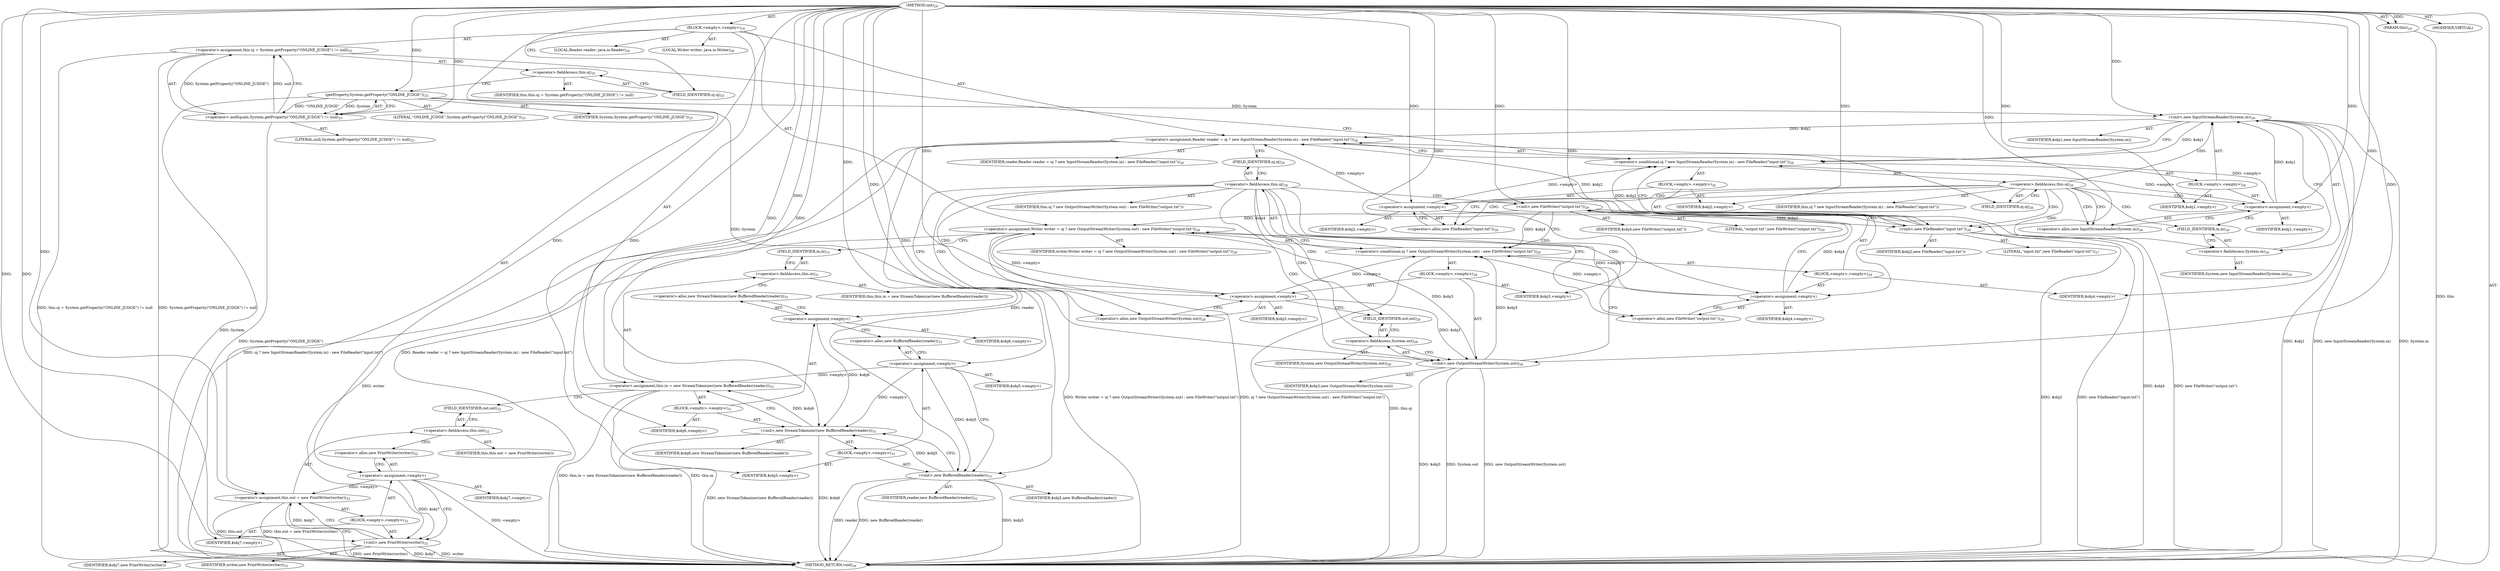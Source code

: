digraph "init" {  
"44" [label = <(METHOD,init)<SUB>24</SUB>> ]
"45" [label = <(PARAM,this)<SUB>24</SUB>> ]
"46" [label = <(BLOCK,&lt;empty&gt;,&lt;empty&gt;)<SUB>24</SUB>> ]
"47" [label = <(&lt;operator&gt;.assignment,this.oj = System.getProperty(&quot;ONLINE_JUDGE&quot;) != null)<SUB>25</SUB>> ]
"48" [label = <(&lt;operator&gt;.fieldAccess,this.oj)<SUB>25</SUB>> ]
"49" [label = <(IDENTIFIER,this,this.oj = System.getProperty(&quot;ONLINE_JUDGE&quot;) != null)> ]
"50" [label = <(FIELD_IDENTIFIER,oj,oj)<SUB>25</SUB>> ]
"51" [label = <(&lt;operator&gt;.notEquals,System.getProperty(&quot;ONLINE_JUDGE&quot;) != null)<SUB>25</SUB>> ]
"52" [label = <(getProperty,System.getProperty(&quot;ONLINE_JUDGE&quot;))<SUB>25</SUB>> ]
"53" [label = <(IDENTIFIER,System,System.getProperty(&quot;ONLINE_JUDGE&quot;))<SUB>25</SUB>> ]
"54" [label = <(LITERAL,&quot;ONLINE_JUDGE&quot;,System.getProperty(&quot;ONLINE_JUDGE&quot;))<SUB>25</SUB>> ]
"55" [label = <(LITERAL,null,System.getProperty(&quot;ONLINE_JUDGE&quot;) != null)<SUB>25</SUB>> ]
"56" [label = <(LOCAL,Reader reader: java.io.Reader)<SUB>26</SUB>> ]
"57" [label = <(&lt;operator&gt;.assignment,Reader reader = oj ? new InputStreamReader(System.in) : new FileReader(&quot;input.txt&quot;))<SUB>26</SUB>> ]
"58" [label = <(IDENTIFIER,reader,Reader reader = oj ? new InputStreamReader(System.in) : new FileReader(&quot;input.txt&quot;))<SUB>26</SUB>> ]
"59" [label = <(&lt;operator&gt;.conditional,oj ? new InputStreamReader(System.in) : new FileReader(&quot;input.txt&quot;))<SUB>26</SUB>> ]
"60" [label = <(&lt;operator&gt;.fieldAccess,this.oj)<SUB>26</SUB>> ]
"61" [label = <(IDENTIFIER,this,oj ? new InputStreamReader(System.in) : new FileReader(&quot;input.txt&quot;))> ]
"62" [label = <(FIELD_IDENTIFIER,oj,oj)<SUB>26</SUB>> ]
"63" [label = <(BLOCK,&lt;empty&gt;,&lt;empty&gt;)<SUB>26</SUB>> ]
"64" [label = <(&lt;operator&gt;.assignment,&lt;empty&gt;)> ]
"65" [label = <(IDENTIFIER,$obj1,&lt;empty&gt;)> ]
"66" [label = <(&lt;operator&gt;.alloc,new InputStreamReader(System.in))<SUB>26</SUB>> ]
"67" [label = <(&lt;init&gt;,new InputStreamReader(System.in))<SUB>26</SUB>> ]
"68" [label = <(IDENTIFIER,$obj1,new InputStreamReader(System.in))> ]
"69" [label = <(&lt;operator&gt;.fieldAccess,System.in)<SUB>26</SUB>> ]
"70" [label = <(IDENTIFIER,System,new InputStreamReader(System.in))<SUB>26</SUB>> ]
"71" [label = <(FIELD_IDENTIFIER,in,in)<SUB>26</SUB>> ]
"72" [label = <(IDENTIFIER,$obj1,&lt;empty&gt;)> ]
"73" [label = <(BLOCK,&lt;empty&gt;,&lt;empty&gt;)<SUB>26</SUB>> ]
"74" [label = <(&lt;operator&gt;.assignment,&lt;empty&gt;)> ]
"75" [label = <(IDENTIFIER,$obj2,&lt;empty&gt;)> ]
"76" [label = <(&lt;operator&gt;.alloc,new FileReader(&quot;input.txt&quot;))<SUB>26</SUB>> ]
"77" [label = <(&lt;init&gt;,new FileReader(&quot;input.txt&quot;))<SUB>26</SUB>> ]
"78" [label = <(IDENTIFIER,$obj2,new FileReader(&quot;input.txt&quot;))> ]
"79" [label = <(LITERAL,&quot;input.txt&quot;,new FileReader(&quot;input.txt&quot;))<SUB>27</SUB>> ]
"80" [label = <(IDENTIFIER,$obj2,&lt;empty&gt;)> ]
"81" [label = <(LOCAL,Writer writer: java.io.Writer)<SUB>28</SUB>> ]
"82" [label = <(&lt;operator&gt;.assignment,Writer writer = oj ? new OutputStreamWriter(System.out) : new FileWriter(&quot;output.txt&quot;))<SUB>28</SUB>> ]
"83" [label = <(IDENTIFIER,writer,Writer writer = oj ? new OutputStreamWriter(System.out) : new FileWriter(&quot;output.txt&quot;))<SUB>28</SUB>> ]
"84" [label = <(&lt;operator&gt;.conditional,oj ? new OutputStreamWriter(System.out) : new FileWriter(&quot;output.txt&quot;))<SUB>28</SUB>> ]
"85" [label = <(&lt;operator&gt;.fieldAccess,this.oj)<SUB>28</SUB>> ]
"86" [label = <(IDENTIFIER,this,oj ? new OutputStreamWriter(System.out) : new FileWriter(&quot;output.txt&quot;))> ]
"87" [label = <(FIELD_IDENTIFIER,oj,oj)<SUB>28</SUB>> ]
"88" [label = <(BLOCK,&lt;empty&gt;,&lt;empty&gt;)<SUB>28</SUB>> ]
"89" [label = <(&lt;operator&gt;.assignment,&lt;empty&gt;)> ]
"90" [label = <(IDENTIFIER,$obj3,&lt;empty&gt;)> ]
"91" [label = <(&lt;operator&gt;.alloc,new OutputStreamWriter(System.out))<SUB>28</SUB>> ]
"92" [label = <(&lt;init&gt;,new OutputStreamWriter(System.out))<SUB>28</SUB>> ]
"93" [label = <(IDENTIFIER,$obj3,new OutputStreamWriter(System.out))> ]
"94" [label = <(&lt;operator&gt;.fieldAccess,System.out)<SUB>28</SUB>> ]
"95" [label = <(IDENTIFIER,System,new OutputStreamWriter(System.out))<SUB>28</SUB>> ]
"96" [label = <(FIELD_IDENTIFIER,out,out)<SUB>28</SUB>> ]
"97" [label = <(IDENTIFIER,$obj3,&lt;empty&gt;)> ]
"98" [label = <(BLOCK,&lt;empty&gt;,&lt;empty&gt;)<SUB>29</SUB>> ]
"99" [label = <(&lt;operator&gt;.assignment,&lt;empty&gt;)> ]
"100" [label = <(IDENTIFIER,$obj4,&lt;empty&gt;)> ]
"101" [label = <(&lt;operator&gt;.alloc,new FileWriter(&quot;output.txt&quot;))<SUB>29</SUB>> ]
"102" [label = <(&lt;init&gt;,new FileWriter(&quot;output.txt&quot;))<SUB>29</SUB>> ]
"103" [label = <(IDENTIFIER,$obj4,new FileWriter(&quot;output.txt&quot;))> ]
"104" [label = <(LITERAL,&quot;output.txt&quot;,new FileWriter(&quot;output.txt&quot;))<SUB>29</SUB>> ]
"105" [label = <(IDENTIFIER,$obj4,&lt;empty&gt;)> ]
"106" [label = <(&lt;operator&gt;.assignment,this.in = new StreamTokenizer(new BufferedReader(reader)))<SUB>31</SUB>> ]
"107" [label = <(&lt;operator&gt;.fieldAccess,this.in)<SUB>31</SUB>> ]
"108" [label = <(IDENTIFIER,this,this.in = new StreamTokenizer(new BufferedReader(reader)))> ]
"109" [label = <(FIELD_IDENTIFIER,in,in)<SUB>31</SUB>> ]
"110" [label = <(BLOCK,&lt;empty&gt;,&lt;empty&gt;)<SUB>31</SUB>> ]
"111" [label = <(&lt;operator&gt;.assignment,&lt;empty&gt;)> ]
"112" [label = <(IDENTIFIER,$obj6,&lt;empty&gt;)> ]
"113" [label = <(&lt;operator&gt;.alloc,new StreamTokenizer(new BufferedReader(reader)))<SUB>31</SUB>> ]
"114" [label = <(&lt;init&gt;,new StreamTokenizer(new BufferedReader(reader)))<SUB>31</SUB>> ]
"115" [label = <(IDENTIFIER,$obj6,new StreamTokenizer(new BufferedReader(reader)))> ]
"116" [label = <(BLOCK,&lt;empty&gt;,&lt;empty&gt;)<SUB>31</SUB>> ]
"117" [label = <(&lt;operator&gt;.assignment,&lt;empty&gt;)> ]
"118" [label = <(IDENTIFIER,$obj5,&lt;empty&gt;)> ]
"119" [label = <(&lt;operator&gt;.alloc,new BufferedReader(reader))<SUB>31</SUB>> ]
"120" [label = <(&lt;init&gt;,new BufferedReader(reader))<SUB>31</SUB>> ]
"121" [label = <(IDENTIFIER,$obj5,new BufferedReader(reader))> ]
"122" [label = <(IDENTIFIER,reader,new BufferedReader(reader))<SUB>31</SUB>> ]
"123" [label = <(IDENTIFIER,$obj5,&lt;empty&gt;)> ]
"124" [label = <(IDENTIFIER,$obj6,&lt;empty&gt;)> ]
"125" [label = <(&lt;operator&gt;.assignment,this.out = new PrintWriter(writer))<SUB>32</SUB>> ]
"126" [label = <(&lt;operator&gt;.fieldAccess,this.out)<SUB>32</SUB>> ]
"127" [label = <(IDENTIFIER,this,this.out = new PrintWriter(writer))> ]
"128" [label = <(FIELD_IDENTIFIER,out,out)<SUB>32</SUB>> ]
"129" [label = <(BLOCK,&lt;empty&gt;,&lt;empty&gt;)<SUB>32</SUB>> ]
"130" [label = <(&lt;operator&gt;.assignment,&lt;empty&gt;)> ]
"131" [label = <(IDENTIFIER,$obj7,&lt;empty&gt;)> ]
"132" [label = <(&lt;operator&gt;.alloc,new PrintWriter(writer))<SUB>32</SUB>> ]
"133" [label = <(&lt;init&gt;,new PrintWriter(writer))<SUB>32</SUB>> ]
"134" [label = <(IDENTIFIER,$obj7,new PrintWriter(writer))> ]
"135" [label = <(IDENTIFIER,writer,new PrintWriter(writer))<SUB>32</SUB>> ]
"136" [label = <(IDENTIFIER,$obj7,&lt;empty&gt;)> ]
"137" [label = <(MODIFIER,VIRTUAL)> ]
"138" [label = <(METHOD_RETURN,void)<SUB>24</SUB>> ]
  "44" -> "45"  [ label = "AST: "] 
  "44" -> "46"  [ label = "AST: "] 
  "44" -> "137"  [ label = "AST: "] 
  "44" -> "138"  [ label = "AST: "] 
  "46" -> "47"  [ label = "AST: "] 
  "46" -> "56"  [ label = "AST: "] 
  "46" -> "57"  [ label = "AST: "] 
  "46" -> "81"  [ label = "AST: "] 
  "46" -> "82"  [ label = "AST: "] 
  "46" -> "106"  [ label = "AST: "] 
  "46" -> "125"  [ label = "AST: "] 
  "47" -> "48"  [ label = "AST: "] 
  "47" -> "51"  [ label = "AST: "] 
  "48" -> "49"  [ label = "AST: "] 
  "48" -> "50"  [ label = "AST: "] 
  "51" -> "52"  [ label = "AST: "] 
  "51" -> "55"  [ label = "AST: "] 
  "52" -> "53"  [ label = "AST: "] 
  "52" -> "54"  [ label = "AST: "] 
  "57" -> "58"  [ label = "AST: "] 
  "57" -> "59"  [ label = "AST: "] 
  "59" -> "60"  [ label = "AST: "] 
  "59" -> "63"  [ label = "AST: "] 
  "59" -> "73"  [ label = "AST: "] 
  "60" -> "61"  [ label = "AST: "] 
  "60" -> "62"  [ label = "AST: "] 
  "63" -> "64"  [ label = "AST: "] 
  "63" -> "67"  [ label = "AST: "] 
  "63" -> "72"  [ label = "AST: "] 
  "64" -> "65"  [ label = "AST: "] 
  "64" -> "66"  [ label = "AST: "] 
  "67" -> "68"  [ label = "AST: "] 
  "67" -> "69"  [ label = "AST: "] 
  "69" -> "70"  [ label = "AST: "] 
  "69" -> "71"  [ label = "AST: "] 
  "73" -> "74"  [ label = "AST: "] 
  "73" -> "77"  [ label = "AST: "] 
  "73" -> "80"  [ label = "AST: "] 
  "74" -> "75"  [ label = "AST: "] 
  "74" -> "76"  [ label = "AST: "] 
  "77" -> "78"  [ label = "AST: "] 
  "77" -> "79"  [ label = "AST: "] 
  "82" -> "83"  [ label = "AST: "] 
  "82" -> "84"  [ label = "AST: "] 
  "84" -> "85"  [ label = "AST: "] 
  "84" -> "88"  [ label = "AST: "] 
  "84" -> "98"  [ label = "AST: "] 
  "85" -> "86"  [ label = "AST: "] 
  "85" -> "87"  [ label = "AST: "] 
  "88" -> "89"  [ label = "AST: "] 
  "88" -> "92"  [ label = "AST: "] 
  "88" -> "97"  [ label = "AST: "] 
  "89" -> "90"  [ label = "AST: "] 
  "89" -> "91"  [ label = "AST: "] 
  "92" -> "93"  [ label = "AST: "] 
  "92" -> "94"  [ label = "AST: "] 
  "94" -> "95"  [ label = "AST: "] 
  "94" -> "96"  [ label = "AST: "] 
  "98" -> "99"  [ label = "AST: "] 
  "98" -> "102"  [ label = "AST: "] 
  "98" -> "105"  [ label = "AST: "] 
  "99" -> "100"  [ label = "AST: "] 
  "99" -> "101"  [ label = "AST: "] 
  "102" -> "103"  [ label = "AST: "] 
  "102" -> "104"  [ label = "AST: "] 
  "106" -> "107"  [ label = "AST: "] 
  "106" -> "110"  [ label = "AST: "] 
  "107" -> "108"  [ label = "AST: "] 
  "107" -> "109"  [ label = "AST: "] 
  "110" -> "111"  [ label = "AST: "] 
  "110" -> "114"  [ label = "AST: "] 
  "110" -> "124"  [ label = "AST: "] 
  "111" -> "112"  [ label = "AST: "] 
  "111" -> "113"  [ label = "AST: "] 
  "114" -> "115"  [ label = "AST: "] 
  "114" -> "116"  [ label = "AST: "] 
  "116" -> "117"  [ label = "AST: "] 
  "116" -> "120"  [ label = "AST: "] 
  "116" -> "123"  [ label = "AST: "] 
  "117" -> "118"  [ label = "AST: "] 
  "117" -> "119"  [ label = "AST: "] 
  "120" -> "121"  [ label = "AST: "] 
  "120" -> "122"  [ label = "AST: "] 
  "125" -> "126"  [ label = "AST: "] 
  "125" -> "129"  [ label = "AST: "] 
  "126" -> "127"  [ label = "AST: "] 
  "126" -> "128"  [ label = "AST: "] 
  "129" -> "130"  [ label = "AST: "] 
  "129" -> "133"  [ label = "AST: "] 
  "129" -> "136"  [ label = "AST: "] 
  "130" -> "131"  [ label = "AST: "] 
  "130" -> "132"  [ label = "AST: "] 
  "133" -> "134"  [ label = "AST: "] 
  "133" -> "135"  [ label = "AST: "] 
  "47" -> "62"  [ label = "CFG: "] 
  "57" -> "87"  [ label = "CFG: "] 
  "82" -> "109"  [ label = "CFG: "] 
  "106" -> "128"  [ label = "CFG: "] 
  "125" -> "138"  [ label = "CFG: "] 
  "48" -> "52"  [ label = "CFG: "] 
  "51" -> "47"  [ label = "CFG: "] 
  "59" -> "57"  [ label = "CFG: "] 
  "84" -> "82"  [ label = "CFG: "] 
  "107" -> "113"  [ label = "CFG: "] 
  "126" -> "132"  [ label = "CFG: "] 
  "50" -> "48"  [ label = "CFG: "] 
  "52" -> "51"  [ label = "CFG: "] 
  "60" -> "66"  [ label = "CFG: "] 
  "60" -> "76"  [ label = "CFG: "] 
  "85" -> "91"  [ label = "CFG: "] 
  "85" -> "101"  [ label = "CFG: "] 
  "109" -> "107"  [ label = "CFG: "] 
  "111" -> "119"  [ label = "CFG: "] 
  "114" -> "106"  [ label = "CFG: "] 
  "128" -> "126"  [ label = "CFG: "] 
  "130" -> "133"  [ label = "CFG: "] 
  "133" -> "125"  [ label = "CFG: "] 
  "62" -> "60"  [ label = "CFG: "] 
  "64" -> "71"  [ label = "CFG: "] 
  "67" -> "59"  [ label = "CFG: "] 
  "74" -> "77"  [ label = "CFG: "] 
  "77" -> "59"  [ label = "CFG: "] 
  "87" -> "85"  [ label = "CFG: "] 
  "89" -> "96"  [ label = "CFG: "] 
  "92" -> "84"  [ label = "CFG: "] 
  "99" -> "102"  [ label = "CFG: "] 
  "102" -> "84"  [ label = "CFG: "] 
  "113" -> "111"  [ label = "CFG: "] 
  "132" -> "130"  [ label = "CFG: "] 
  "66" -> "64"  [ label = "CFG: "] 
  "69" -> "67"  [ label = "CFG: "] 
  "76" -> "74"  [ label = "CFG: "] 
  "91" -> "89"  [ label = "CFG: "] 
  "94" -> "92"  [ label = "CFG: "] 
  "101" -> "99"  [ label = "CFG: "] 
  "117" -> "120"  [ label = "CFG: "] 
  "120" -> "114"  [ label = "CFG: "] 
  "71" -> "69"  [ label = "CFG: "] 
  "96" -> "94"  [ label = "CFG: "] 
  "119" -> "117"  [ label = "CFG: "] 
  "44" -> "50"  [ label = "CFG: "] 
  "45" -> "138"  [ label = "DDG: this"] 
  "52" -> "138"  [ label = "DDG: System"] 
  "51" -> "138"  [ label = "DDG: System.getProperty(&quot;ONLINE_JUDGE&quot;)"] 
  "47" -> "138"  [ label = "DDG: System.getProperty(&quot;ONLINE_JUDGE&quot;) != null"] 
  "47" -> "138"  [ label = "DDG: this.oj = System.getProperty(&quot;ONLINE_JUDGE&quot;) != null"] 
  "77" -> "138"  [ label = "DDG: $obj2"] 
  "77" -> "138"  [ label = "DDG: new FileReader(&quot;input.txt&quot;)"] 
  "67" -> "138"  [ label = "DDG: $obj1"] 
  "67" -> "138"  [ label = "DDG: System.in"] 
  "67" -> "138"  [ label = "DDG: new InputStreamReader(System.in)"] 
  "57" -> "138"  [ label = "DDG: oj ? new InputStreamReader(System.in) : new FileReader(&quot;input.txt&quot;)"] 
  "57" -> "138"  [ label = "DDG: Reader reader = oj ? new InputStreamReader(System.in) : new FileReader(&quot;input.txt&quot;)"] 
  "84" -> "138"  [ label = "DDG: this.oj"] 
  "102" -> "138"  [ label = "DDG: $obj4"] 
  "102" -> "138"  [ label = "DDG: new FileWriter(&quot;output.txt&quot;)"] 
  "92" -> "138"  [ label = "DDG: $obj3"] 
  "92" -> "138"  [ label = "DDG: System.out"] 
  "92" -> "138"  [ label = "DDG: new OutputStreamWriter(System.out)"] 
  "82" -> "138"  [ label = "DDG: oj ? new OutputStreamWriter(System.out) : new FileWriter(&quot;output.txt&quot;)"] 
  "82" -> "138"  [ label = "DDG: Writer writer = oj ? new OutputStreamWriter(System.out) : new FileWriter(&quot;output.txt&quot;)"] 
  "106" -> "138"  [ label = "DDG: this.in"] 
  "114" -> "138"  [ label = "DDG: $obj6"] 
  "120" -> "138"  [ label = "DDG: $obj5"] 
  "120" -> "138"  [ label = "DDG: reader"] 
  "120" -> "138"  [ label = "DDG: new BufferedReader(reader)"] 
  "114" -> "138"  [ label = "DDG: new StreamTokenizer(new BufferedReader(reader))"] 
  "106" -> "138"  [ label = "DDG: this.in = new StreamTokenizer(new BufferedReader(reader))"] 
  "125" -> "138"  [ label = "DDG: this.out"] 
  "130" -> "138"  [ label = "DDG: &lt;empty&gt;"] 
  "133" -> "138"  [ label = "DDG: $obj7"] 
  "133" -> "138"  [ label = "DDG: writer"] 
  "133" -> "138"  [ label = "DDG: new PrintWriter(writer)"] 
  "125" -> "138"  [ label = "DDG: this.out = new PrintWriter(writer)"] 
  "44" -> "45"  [ label = "DDG: "] 
  "51" -> "47"  [ label = "DDG: System.getProperty(&quot;ONLINE_JUDGE&quot;)"] 
  "51" -> "47"  [ label = "DDG: null"] 
  "74" -> "57"  [ label = "DDG: &lt;empty&gt;"] 
  "64" -> "57"  [ label = "DDG: &lt;empty&gt;"] 
  "67" -> "57"  [ label = "DDG: $obj1"] 
  "77" -> "57"  [ label = "DDG: $obj2"] 
  "99" -> "82"  [ label = "DDG: &lt;empty&gt;"] 
  "89" -> "82"  [ label = "DDG: &lt;empty&gt;"] 
  "92" -> "82"  [ label = "DDG: $obj3"] 
  "102" -> "82"  [ label = "DDG: $obj4"] 
  "117" -> "106"  [ label = "DDG: &lt;empty&gt;"] 
  "114" -> "106"  [ label = "DDG: $obj6"] 
  "44" -> "106"  [ label = "DDG: "] 
  "130" -> "125"  [ label = "DDG: &lt;empty&gt;"] 
  "133" -> "125"  [ label = "DDG: $obj7"] 
  "44" -> "125"  [ label = "DDG: "] 
  "52" -> "51"  [ label = "DDG: System"] 
  "52" -> "51"  [ label = "DDG: &quot;ONLINE_JUDGE&quot;"] 
  "44" -> "51"  [ label = "DDG: "] 
  "74" -> "59"  [ label = "DDG: &lt;empty&gt;"] 
  "64" -> "59"  [ label = "DDG: &lt;empty&gt;"] 
  "67" -> "59"  [ label = "DDG: $obj1"] 
  "77" -> "59"  [ label = "DDG: $obj2"] 
  "99" -> "84"  [ label = "DDG: &lt;empty&gt;"] 
  "89" -> "84"  [ label = "DDG: &lt;empty&gt;"] 
  "92" -> "84"  [ label = "DDG: $obj3"] 
  "102" -> "84"  [ label = "DDG: $obj4"] 
  "44" -> "111"  [ label = "DDG: "] 
  "44" -> "124"  [ label = "DDG: "] 
  "44" -> "130"  [ label = "DDG: "] 
  "44" -> "136"  [ label = "DDG: "] 
  "44" -> "52"  [ label = "DDG: "] 
  "44" -> "64"  [ label = "DDG: "] 
  "44" -> "72"  [ label = "DDG: "] 
  "44" -> "74"  [ label = "DDG: "] 
  "44" -> "80"  [ label = "DDG: "] 
  "44" -> "89"  [ label = "DDG: "] 
  "44" -> "97"  [ label = "DDG: "] 
  "44" -> "99"  [ label = "DDG: "] 
  "44" -> "105"  [ label = "DDG: "] 
  "111" -> "114"  [ label = "DDG: $obj6"] 
  "44" -> "114"  [ label = "DDG: "] 
  "117" -> "114"  [ label = "DDG: &lt;empty&gt;"] 
  "120" -> "114"  [ label = "DDG: $obj5"] 
  "130" -> "133"  [ label = "DDG: $obj7"] 
  "44" -> "133"  [ label = "DDG: "] 
  "82" -> "133"  [ label = "DDG: writer"] 
  "64" -> "67"  [ label = "DDG: $obj1"] 
  "44" -> "67"  [ label = "DDG: "] 
  "52" -> "67"  [ label = "DDG: System"] 
  "74" -> "77"  [ label = "DDG: $obj2"] 
  "44" -> "77"  [ label = "DDG: "] 
  "89" -> "92"  [ label = "DDG: $obj3"] 
  "44" -> "92"  [ label = "DDG: "] 
  "52" -> "92"  [ label = "DDG: System"] 
  "99" -> "102"  [ label = "DDG: $obj4"] 
  "44" -> "102"  [ label = "DDG: "] 
  "44" -> "117"  [ label = "DDG: "] 
  "44" -> "123"  [ label = "DDG: "] 
  "117" -> "120"  [ label = "DDG: $obj5"] 
  "44" -> "120"  [ label = "DDG: "] 
  "57" -> "120"  [ label = "DDG: reader"] 
  "60" -> "77"  [ label = "CDG: "] 
  "60" -> "64"  [ label = "CDG: "] 
  "60" -> "66"  [ label = "CDG: "] 
  "60" -> "71"  [ label = "CDG: "] 
  "60" -> "69"  [ label = "CDG: "] 
  "60" -> "67"  [ label = "CDG: "] 
  "60" -> "74"  [ label = "CDG: "] 
  "60" -> "76"  [ label = "CDG: "] 
  "85" -> "94"  [ label = "CDG: "] 
  "85" -> "96"  [ label = "CDG: "] 
  "85" -> "89"  [ label = "CDG: "] 
  "85" -> "99"  [ label = "CDG: "] 
  "85" -> "102"  [ label = "CDG: "] 
  "85" -> "92"  [ label = "CDG: "] 
  "85" -> "91"  [ label = "CDG: "] 
  "85" -> "101"  [ label = "CDG: "] 
}

